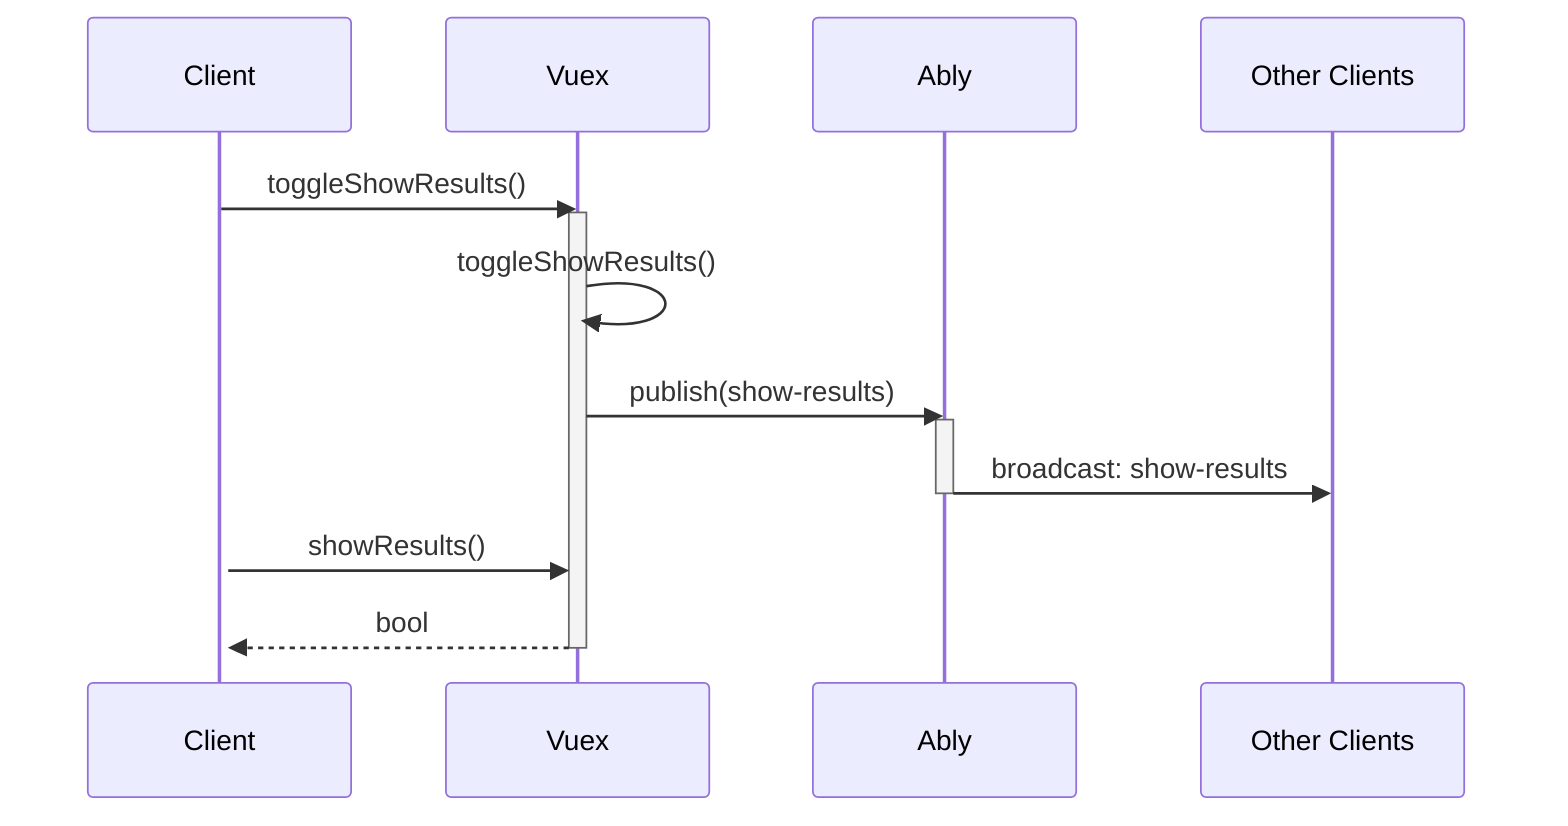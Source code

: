 sequenceDiagram
    Client->>Vuex: toggleShowResults()
    activate Client
    activate Vuex
    Vuex->>Vuex: toggleShowResults()
    Vuex->>Ably: publish(show-results)
    activate Ably
    Ably->>Other Clients: broadcast: show-results
    deactivate Ably
    Client->>Vuex: showResults()
    Vuex-->>Client: bool
    deactivate Vuex